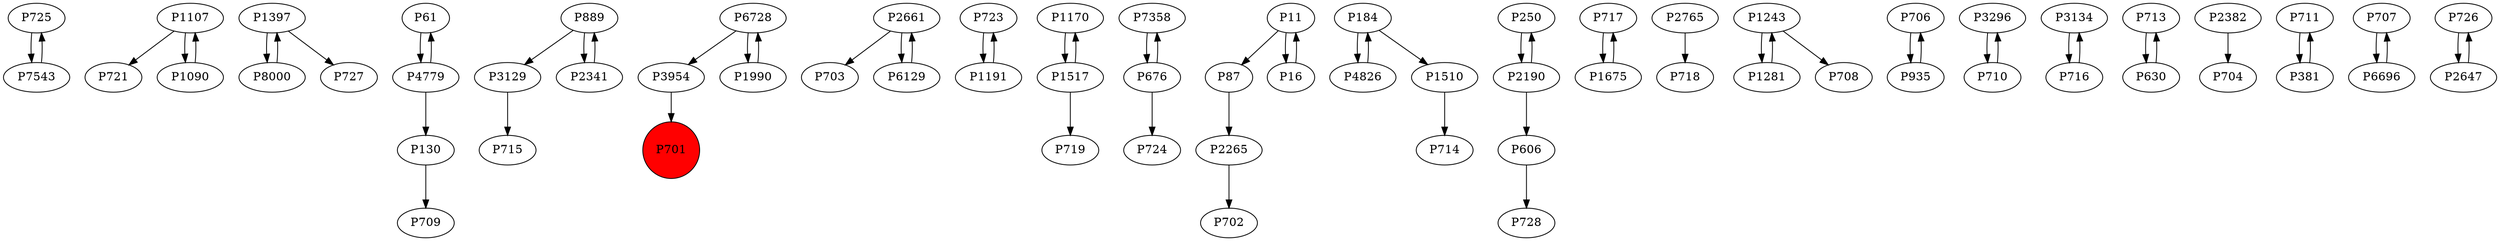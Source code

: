 digraph {
	P725 -> P7543
	P1107 -> P721
	P7543 -> P725
	P1090 -> P1107
	P1397 -> P8000
	P61 -> P4779
	P3129 -> P715
	P3954 -> P701
	P6728 -> P3954
	P2661 -> P703
	P723 -> P1191
	P1170 -> P1517
	P8000 -> P1397
	P7358 -> P676
	P11 -> P87
	P184 -> P4826
	P250 -> P2190
	P2190 -> P250
	P717 -> P1675
	P130 -> P709
	P2765 -> P718
	P1675 -> P717
	P1243 -> P1281
	P6129 -> P2661
	P606 -> P728
	P4826 -> P184
	P706 -> P935
	P3296 -> P710
	P3134 -> P716
	P710 -> P3296
	P1510 -> P714
	P2661 -> P6129
	P676 -> P724
	P713 -> P630
	P889 -> P3129
	P716 -> P3134
	P676 -> P7358
	P2382 -> P704
	P4779 -> P130
	P16 -> P11
	P711 -> P381
	P2341 -> P889
	P1281 -> P1243
	P4779 -> P61
	P935 -> P706
	P381 -> P711
	P1990 -> P6728
	P630 -> P713
	P1191 -> P723
	P707 -> P6696
	P1397 -> P727
	P87 -> P2265
	P1517 -> P719
	P1107 -> P1090
	P184 -> P1510
	P2265 -> P702
	P889 -> P2341
	P1517 -> P1170
	P726 -> P2647
	P6728 -> P1990
	P11 -> P16
	P6696 -> P707
	P2647 -> P726
	P2190 -> P606
	P1243 -> P708
	P701 [shape=circle]
	P701 [style=filled]
	P701 [fillcolor=red]
}